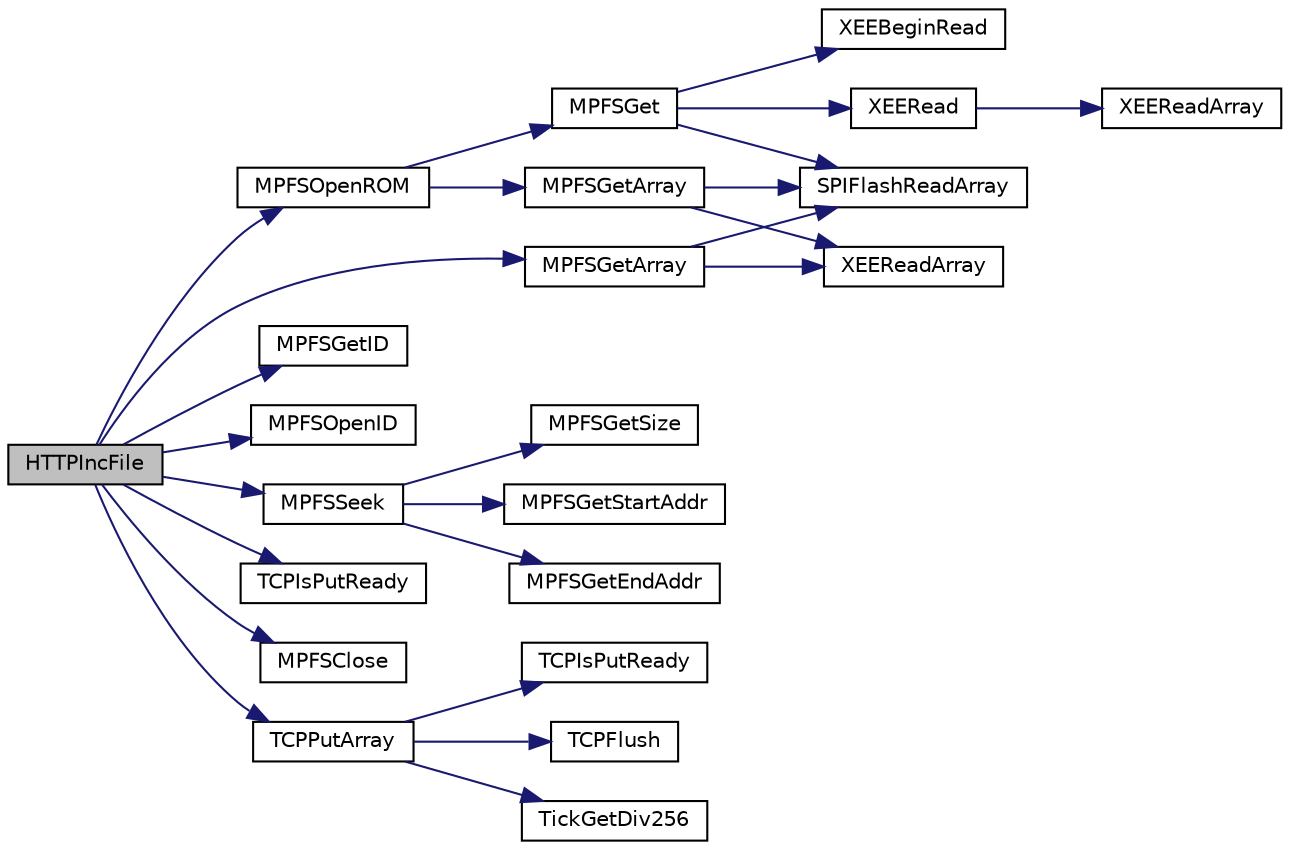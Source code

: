 digraph "HTTPIncFile"
{
  edge [fontname="Helvetica",fontsize="10",labelfontname="Helvetica",labelfontsize="10"];
  node [fontname="Helvetica",fontsize="10",shape=record];
  rankdir="LR";
  Node1 [label="HTTPIncFile",height=0.2,width=0.4,color="black", fillcolor="grey75", style="filled", fontcolor="black"];
  Node1 -> Node2 [color="midnightblue",fontsize="10",style="solid",fontname="Helvetica"];
  Node2 [label="MPFSOpenROM",height=0.2,width=0.4,color="black", fillcolor="white", style="filled",URL="$_m_p_f_s2_8c.html#a0bd3253fb81c25ae33e53ae1fc201fd8"];
  Node2 -> Node3 [color="midnightblue",fontsize="10",style="solid",fontname="Helvetica"];
  Node3 [label="MPFSGetArray",height=0.2,width=0.4,color="black", fillcolor="white", style="filled",URL="$_m_p_f_s2_8c.html#a1240a043816cea186c933f00cc10f83f"];
  Node3 -> Node4 [color="midnightblue",fontsize="10",style="solid",fontname="Helvetica"];
  Node4 [label="XEEReadArray",height=0.2,width=0.4,color="black", fillcolor="white", style="filled",URL="$_x_e_e_p_r_o_m_8h.html#ad33a7f0f4695611007fedfce9e310def"];
  Node3 -> Node5 [color="midnightblue",fontsize="10",style="solid",fontname="Helvetica"];
  Node5 [label="SPIFlashReadArray",height=0.2,width=0.4,color="black", fillcolor="white", style="filled",URL="$_s_p_i_flash_8h.html#ae5aa83767752148a914311bcff478d8b"];
  Node2 -> Node6 [color="midnightblue",fontsize="10",style="solid",fontname="Helvetica"];
  Node6 [label="MPFSGet",height=0.2,width=0.4,color="black", fillcolor="white", style="filled",URL="$_m_p_f_s2_8c.html#afb383667304485d15b8533a6af5d72bb"];
  Node6 -> Node7 [color="midnightblue",fontsize="10",style="solid",fontname="Helvetica"];
  Node7 [label="XEEBeginRead",height=0.2,width=0.4,color="black", fillcolor="white", style="filled",URL="$_x_e_e_p_r_o_m_8h.html#ab78c05e1d3c082d1222b31e4cd0bde00"];
  Node6 -> Node8 [color="midnightblue",fontsize="10",style="solid",fontname="Helvetica"];
  Node8 [label="XEERead",height=0.2,width=0.4,color="black", fillcolor="white", style="filled",URL="$_x_e_e_p_r_o_m_8h.html#ac2a8019dcb8a55999748080b10af9c22"];
  Node8 -> Node9 [color="midnightblue",fontsize="10",style="solid",fontname="Helvetica"];
  Node9 [label="XEEReadArray",height=0.2,width=0.4,color="black", fillcolor="white", style="filled",URL="$_s_p_i_e_e_p_r_o_m_8c.html#ad33a7f0f4695611007fedfce9e310def"];
  Node6 -> Node5 [color="midnightblue",fontsize="10",style="solid",fontname="Helvetica"];
  Node1 -> Node10 [color="midnightblue",fontsize="10",style="solid",fontname="Helvetica"];
  Node10 [label="MPFSGetID",height=0.2,width=0.4,color="black", fillcolor="white", style="filled",URL="$_m_p_f_s2_8h.html#a43da7b8ca01ce14ad8e7db13a6c4750d"];
  Node1 -> Node11 [color="midnightblue",fontsize="10",style="solid",fontname="Helvetica"];
  Node11 [label="MPFSOpenID",height=0.2,width=0.4,color="black", fillcolor="white", style="filled",URL="$_m_p_f_s2_8h.html#a4e2f12f48a75203165d4e663c4803d75"];
  Node1 -> Node12 [color="midnightblue",fontsize="10",style="solid",fontname="Helvetica"];
  Node12 [label="MPFSSeek",height=0.2,width=0.4,color="black", fillcolor="white", style="filled",URL="$_m_p_f_s2_8h.html#aa7554eb69c3ee75485332ea232867e88"];
  Node12 -> Node13 [color="midnightblue",fontsize="10",style="solid",fontname="Helvetica"];
  Node13 [label="MPFSGetSize",height=0.2,width=0.4,color="black", fillcolor="white", style="filled",URL="$_m_p_f_s2_8c.html#ab5f95b53b6147d65bd310651ea186c4f"];
  Node12 -> Node14 [color="midnightblue",fontsize="10",style="solid",fontname="Helvetica"];
  Node14 [label="MPFSGetStartAddr",height=0.2,width=0.4,color="black", fillcolor="white", style="filled",URL="$_m_p_f_s2_8c.html#ad88773de15b176b96448609cdbd8ed8b"];
  Node12 -> Node15 [color="midnightblue",fontsize="10",style="solid",fontname="Helvetica"];
  Node15 [label="MPFSGetEndAddr",height=0.2,width=0.4,color="black", fillcolor="white", style="filled",URL="$_m_p_f_s2_8c.html#ad660543467859473984c11b655d64322"];
  Node1 -> Node16 [color="midnightblue",fontsize="10",style="solid",fontname="Helvetica"];
  Node16 [label="TCPIsPutReady",height=0.2,width=0.4,color="black", fillcolor="white", style="filled",URL="$_t_c_p_8h.html#a10e1123d9bd8d1d94a6b9e10c2e8176c"];
  Node1 -> Node17 [color="midnightblue",fontsize="10",style="solid",fontname="Helvetica"];
  Node17 [label="MPFSGetArray",height=0.2,width=0.4,color="black", fillcolor="white", style="filled",URL="$_m_p_f_s2_8h.html#a1240a043816cea186c933f00cc10f83f"];
  Node17 -> Node4 [color="midnightblue",fontsize="10",style="solid",fontname="Helvetica"];
  Node17 -> Node5 [color="midnightblue",fontsize="10",style="solid",fontname="Helvetica"];
  Node1 -> Node18 [color="midnightblue",fontsize="10",style="solid",fontname="Helvetica"];
  Node18 [label="MPFSClose",height=0.2,width=0.4,color="black", fillcolor="white", style="filled",URL="$_m_p_f_s2_8h.html#abe055917b3a0eb9474b47230c90a298c"];
  Node1 -> Node19 [color="midnightblue",fontsize="10",style="solid",fontname="Helvetica"];
  Node19 [label="TCPPutArray",height=0.2,width=0.4,color="black", fillcolor="white", style="filled",URL="$_t_c_p_8h.html#a4a136ac435439c2ec4eddf4b547f29c6"];
  Node19 -> Node20 [color="midnightblue",fontsize="10",style="solid",fontname="Helvetica"];
  Node20 [label="TCPIsPutReady",height=0.2,width=0.4,color="black", fillcolor="white", style="filled",URL="$_t_c_p_8c.html#a10e1123d9bd8d1d94a6b9e10c2e8176c"];
  Node19 -> Node21 [color="midnightblue",fontsize="10",style="solid",fontname="Helvetica"];
  Node21 [label="TCPFlush",height=0.2,width=0.4,color="black", fillcolor="white", style="filled",URL="$_t_c_p_8c.html#a01c3ec541c50e1d0422f8b6e26e8a25b"];
  Node19 -> Node22 [color="midnightblue",fontsize="10",style="solid",fontname="Helvetica"];
  Node22 [label="TickGetDiv256",height=0.2,width=0.4,color="black", fillcolor="white", style="filled",URL="$_tick_8h.html#a8f71f847e48f802c831fb86c7fb8326a"];
}
